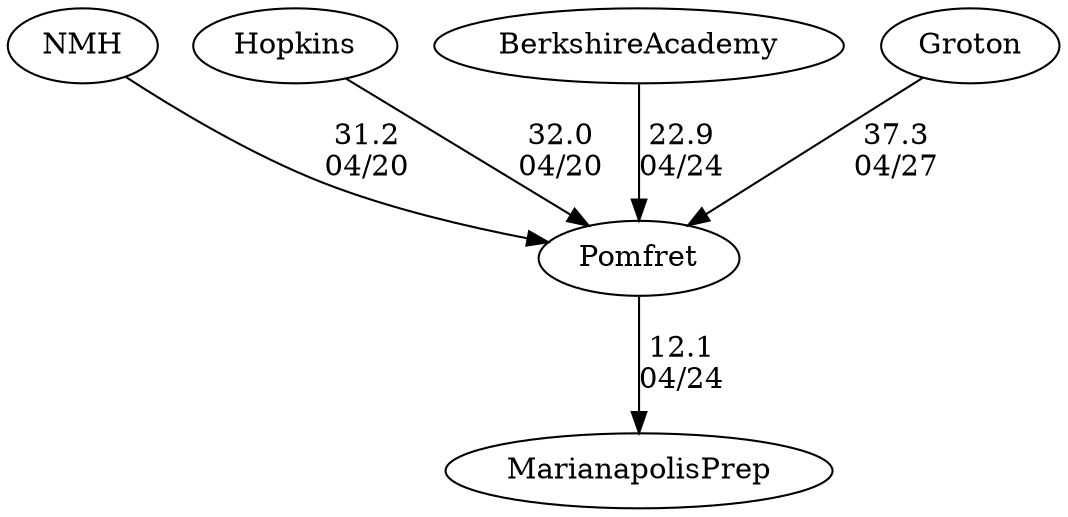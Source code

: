 digraph girls1foursPomfret {MarianapolisPrep [URL="girls1foursPomfretMarianapolisPrep.html"];Pomfret [URL="girls1foursPomfretPomfret.html"];NMH [URL="girls1foursPomfretNMH.html"];Hopkins [URL="girls1foursPomfretHopkins.html"];BerkshireAcademy [URL="girls1foursPomfretBerkshireAcademy.html"];Groton [URL="girls1foursPomfretGroton.html"];Hopkins -> Pomfret[label="32.0
04/20", weight="68", tooltip="NEIRA Girls Fours,Pomfret vs. NMH, Hopkins			
Distance: 1500m Conditions: Very light wind, perhaps slight crossing WSW tail at times of no more than 5MPH. Conditions similar throughout, with a slight tailwind developing in the last race. No current. Comments: Race order: G3, G2, G1, G4/5. Thanks to NMH and Hopkins for a great day of racing.
None", URL="https://www.row2k.com/results/resultspage.cfm?UID=00FD5442533029F3F8C5DFD9A3F09907&cat=1", random="random"]; 
NMH -> Pomfret[label="31.2
04/20", weight="69", tooltip="NEIRA Girls Fours,Pomfret vs. NMH, Hopkins			
Distance: 1500m Conditions: Very light wind, perhaps slight crossing WSW tail at times of no more than 5MPH. Conditions similar throughout, with a slight tailwind developing in the last race. No current. Comments: Race order: G3, G2, G1, G4/5. Thanks to NMH and Hopkins for a great day of racing.
None", URL="https://www.row2k.com/results/resultspage.cfm?UID=00FD5442533029F3F8C5DFD9A3F09907&cat=1", random="random"]; 
Groton -> Pomfret[label="37.3
04/27", weight="63", tooltip="NEIRA,Pomfret vs. Groton, Taft			
Distance: 1500m Conditions: At the start, crossing tailwinds of ~10MPH. Winds shifted to a mostly tail after first 500M of ~15MPH, with occasional gusts 20 to 25. Water was choppy after the first 500M all the way to finish line. Comments: Race order: G4, G3, G2, G1 (with boys' races interspersed). Winds made aligning starts challenging. Commendable job by aligner. Course steering was challenging for almost all crews. Wind also affected crews as many drifted into other lanes, though no significant impediments that impacted finish order were detected. Taft's 1st boat was a late scratch.
None", URL="https://www.row2k.com/results/resultspage.cfm?UID=B2DEAF649BD92E4956E382AFF1E67D1D&cat=1", random="random"]; 
BerkshireAcademy -> Pomfret[label="22.9
04/24", weight="78", tooltip="NEIRA Girls Fours,Pomfret vs. Marianapolis, Berkshire			
Distance: 1500m Conditions: Swirling, gusty winds - 12 to 15MPH, with stronger gusts. Slight tail at the start for first 300 meters, switching to a crossing through 800M mark, then crossing headwind, some strong crossing gusts. Despite the wind, not much chop on the water. Comments: Order of Races, G2, G1, G3 with boys' races in between. Marianapolis raced their 2nd boat in the third boat race. Pomfret raced both their 3rd and 4th boats in that race.
None", URL="https://www.row2k.com/results/resultspage.cfm?UID=5BE52A0B0D2C5D9EFE557E09C6164DD7&cat=1", random="random"]; 
Pomfret -> MarianapolisPrep[label="12.1
04/24", weight="88", tooltip="NEIRA Girls Fours,Pomfret vs. Marianapolis, Berkshire			
Distance: 1500m Conditions: Swirling, gusty winds - 12 to 15MPH, with stronger gusts. Slight tail at the start for first 300 meters, switching to a crossing through 800M mark, then crossing headwind, some strong crossing gusts. Despite the wind, not much chop on the water. Comments: Order of Races, G2, G1, G3 with boys' races in between. Marianapolis raced their 2nd boat in the third boat race. Pomfret raced both their 3rd and 4th boats in that race.
None", URL="https://www.row2k.com/results/resultspage.cfm?UID=5BE52A0B0D2C5D9EFE557E09C6164DD7&cat=1", random="random"]}